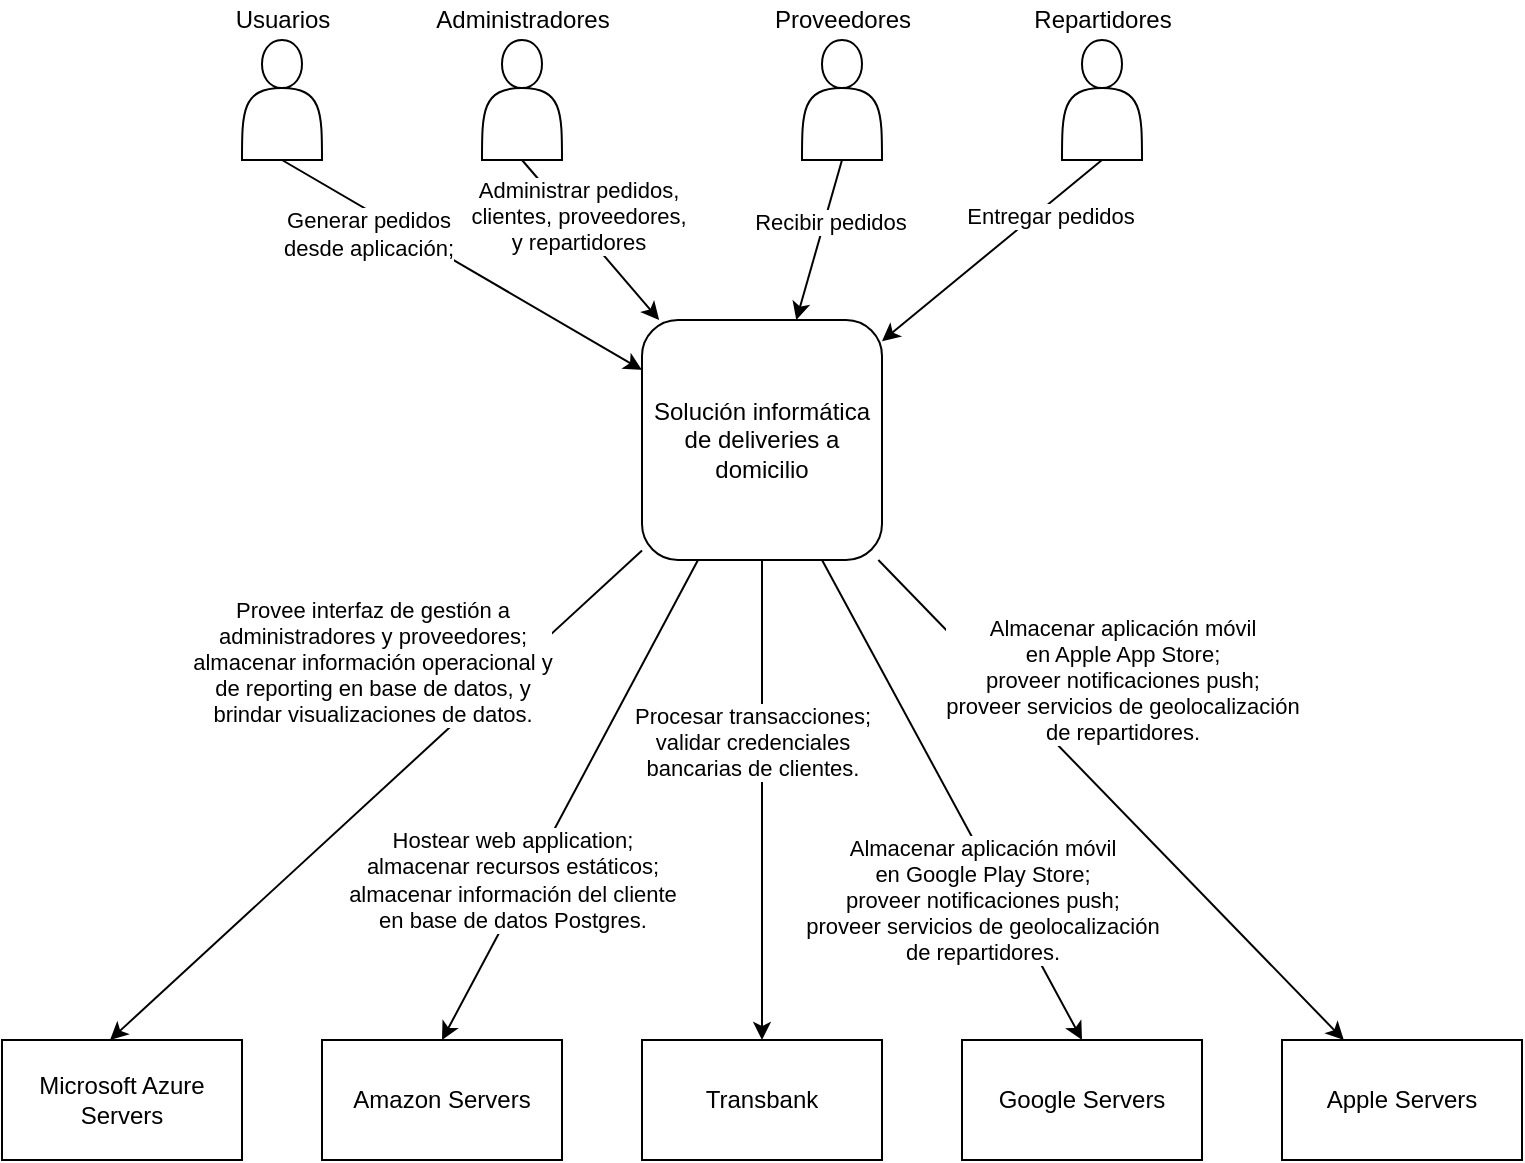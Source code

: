 <mxfile version="13.4.4" type="device"><diagram id="GzKwUkljcHJn_GW9W63E" name="Page-1"><mxGraphModel dx="1422" dy="763" grid="1" gridSize="10" guides="1" tooltips="1" connect="1" arrows="1" fold="1" page="1" pageScale="1" pageWidth="850" pageHeight="1100" math="0" shadow="0"><root><mxCell id="0"/><mxCell id="1" parent="0"/><mxCell id="7dAQcpi7cY9kjBb-29rN-7" style="rounded=0;orthogonalLoop=1;jettySize=auto;html=1;entryX=0.5;entryY=0;entryDx=0;entryDy=0;exitX=0.75;exitY=1;exitDx=0;exitDy=0;" edge="1" parent="1" source="7dAQcpi7cY9kjBb-29rN-1" target="7dAQcpi7cY9kjBb-29rN-4"><mxGeometry relative="1" as="geometry"><mxPoint x="-240" y="490" as="sourcePoint"/></mxGeometry></mxCell><mxCell id="7dAQcpi7cY9kjBb-29rN-32" value="&lt;div&gt;Almacenar aplicación móvil&lt;/div&gt;&lt;div&gt;en Google Play Store;&lt;br&gt;&lt;/div&gt;&lt;div&gt;proveer notificaciones push;&lt;/div&gt;&lt;div&gt;proveer servicios de geolocalización&lt;/div&gt;&lt;div&gt;de repartidores.&lt;/div&gt;" style="edgeLabel;html=1;align=center;verticalAlign=middle;resizable=0;points=[];" vertex="1" connectable="0" parent="7dAQcpi7cY9kjBb-29rN-7"><mxGeometry x="0.194" y="-3" relative="1" as="geometry"><mxPoint x="5" y="25.25" as="offset"/></mxGeometry></mxCell><mxCell id="7dAQcpi7cY9kjBb-29rN-30" style="edgeStyle=none;rounded=0;orthogonalLoop=1;jettySize=auto;html=1;strokeColor=#000000;" edge="1" parent="1" source="7dAQcpi7cY9kjBb-29rN-1" target="7dAQcpi7cY9kjBb-29rN-26"><mxGeometry relative="1" as="geometry"/></mxCell><mxCell id="7dAQcpi7cY9kjBb-29rN-31" value="&lt;div&gt;Almacenar aplicación móvil&lt;/div&gt;&lt;div&gt;en Apple App Store;&lt;/div&gt;proveer notificaciones push;&lt;br&gt;&lt;div&gt;proveer servicios de geolocalización&lt;/div&gt;&lt;div&gt;de repartidores.&lt;/div&gt;" style="edgeLabel;html=1;align=center;verticalAlign=middle;resizable=0;points=[];" vertex="1" connectable="0" parent="7dAQcpi7cY9kjBb-29rN-30"><mxGeometry x="0.208" y="-3" relative="1" as="geometry"><mxPoint x="-16.65" y="-87.1" as="offset"/></mxGeometry></mxCell><mxCell id="7dAQcpi7cY9kjBb-29rN-33" style="edgeStyle=none;rounded=0;orthogonalLoop=1;jettySize=auto;html=1;strokeColor=#000000;entryX=0.5;entryY=0;entryDx=0;entryDy=0;" edge="1" parent="1" source="7dAQcpi7cY9kjBb-29rN-1" target="7dAQcpi7cY9kjBb-29rN-14"><mxGeometry relative="1" as="geometry"/></mxCell><mxCell id="7dAQcpi7cY9kjBb-29rN-34" value="&lt;div&gt;Procesar transacciones;&lt;/div&gt;&lt;div&gt;validar credenciales&lt;br&gt;&lt;/div&gt;&lt;div&gt;bancarias de clientes.&lt;br&gt;&lt;/div&gt;" style="edgeLabel;html=1;align=center;verticalAlign=middle;resizable=0;points=[];" vertex="1" connectable="0" parent="7dAQcpi7cY9kjBb-29rN-33"><mxGeometry x="0.095" y="-2" relative="1" as="geometry"><mxPoint x="-3" y="-41" as="offset"/></mxGeometry></mxCell><mxCell id="7dAQcpi7cY9kjBb-29rN-35" style="edgeStyle=none;rounded=0;orthogonalLoop=1;jettySize=auto;html=1;entryX=0.5;entryY=0;entryDx=0;entryDy=0;strokeColor=#000000;" edge="1" parent="1" source="7dAQcpi7cY9kjBb-29rN-1" target="7dAQcpi7cY9kjBb-29rN-21"><mxGeometry relative="1" as="geometry"/></mxCell><mxCell id="7dAQcpi7cY9kjBb-29rN-36" value="&lt;div&gt;Hostear web application;&lt;/div&gt;&lt;div&gt;almacenar recursos estáticos;&lt;/div&gt;&lt;div&gt;almacenar información del cliente&lt;/div&gt;&lt;div&gt;en base de datos Postgres.&lt;br&gt;&lt;/div&gt;" style="edgeLabel;html=1;align=center;verticalAlign=middle;resizable=0;points=[];" vertex="1" connectable="0" parent="7dAQcpi7cY9kjBb-29rN-35"><mxGeometry x="0.089" y="-1" relative="1" as="geometry"><mxPoint x="-22.47" y="29.88" as="offset"/></mxGeometry></mxCell><mxCell id="7dAQcpi7cY9kjBb-29rN-42" style="edgeStyle=none;rounded=0;orthogonalLoop=1;jettySize=auto;html=1;entryX=0.45;entryY=0;entryDx=0;entryDy=0;entryPerimeter=0;strokeColor=#000000;" edge="1" parent="1" source="7dAQcpi7cY9kjBb-29rN-1" target="7dAQcpi7cY9kjBb-29rN-41"><mxGeometry relative="1" as="geometry"/></mxCell><mxCell id="7dAQcpi7cY9kjBb-29rN-43" value="&lt;div&gt;Provee interfaz de gestión a&lt;/div&gt;&lt;div&gt;administradores y proveedores;&lt;/div&gt;&lt;div&gt;almacenar información operacional y&lt;/div&gt;&lt;div&gt;de reporting en base de datos, y &lt;br&gt;&lt;/div&gt;&lt;div&gt;brindar visualizaciones de datos.&lt;/div&gt;" style="edgeLabel;html=1;align=center;verticalAlign=middle;resizable=0;points=[];" vertex="1" connectable="0" parent="7dAQcpi7cY9kjBb-29rN-42"><mxGeometry x="0.147" y="-1" relative="1" as="geometry"><mxPoint x="18" y="-84.65" as="offset"/></mxGeometry></mxCell><mxCell id="7dAQcpi7cY9kjBb-29rN-1" value="Solución informática de deliveries a domicilio" style="rounded=1;whiteSpace=wrap;html=1;" vertex="1" parent="1"><mxGeometry x="360" y="280" width="120" height="120" as="geometry"/></mxCell><mxCell id="7dAQcpi7cY9kjBb-29rN-10" style="edgeStyle=none;rounded=0;orthogonalLoop=1;jettySize=auto;html=1;exitX=0.5;exitY=1;exitDx=0;exitDy=0;strokeColor=#000000;" edge="1" parent="1" source="7dAQcpi7cY9kjBb-29rN-2" target="7dAQcpi7cY9kjBb-29rN-1"><mxGeometry relative="1" as="geometry"/></mxCell><mxCell id="7dAQcpi7cY9kjBb-29rN-45" value="&lt;div&gt;Administrar pedidos,&lt;/div&gt;&lt;div&gt;clientes, proveedores,&lt;/div&gt;&lt;div&gt;y repartidores&lt;br&gt;&lt;/div&gt;" style="edgeLabel;html=1;align=center;verticalAlign=middle;resizable=0;points=[];" vertex="1" connectable="0" parent="7dAQcpi7cY9kjBb-29rN-10"><mxGeometry x="-0.273" y="3" relative="1" as="geometry"><mxPoint as="offset"/></mxGeometry></mxCell><mxCell id="7dAQcpi7cY9kjBb-29rN-2" value="" style="shape=actor;whiteSpace=wrap;html=1;" vertex="1" parent="1"><mxGeometry x="280" y="140" width="40" height="60" as="geometry"/></mxCell><mxCell id="7dAQcpi7cY9kjBb-29rN-11" style="edgeStyle=none;rounded=0;orthogonalLoop=1;jettySize=auto;html=1;exitX=0.5;exitY=1;exitDx=0;exitDy=0;strokeColor=#000000;" edge="1" parent="1" source="7dAQcpi7cY9kjBb-29rN-3" target="7dAQcpi7cY9kjBb-29rN-1"><mxGeometry relative="1" as="geometry"><mxPoint x="420" y="280" as="targetPoint"/></mxGeometry></mxCell><mxCell id="7dAQcpi7cY9kjBb-29rN-46" value="&lt;div&gt;Recibir pedidos&lt;br&gt;&lt;/div&gt;" style="edgeLabel;html=1;align=center;verticalAlign=middle;resizable=0;points=[];" vertex="1" connectable="0" parent="7dAQcpi7cY9kjBb-29rN-11"><mxGeometry x="-0.26" y="2" relative="1" as="geometry"><mxPoint as="offset"/></mxGeometry></mxCell><mxCell id="7dAQcpi7cY9kjBb-29rN-3" value="" style="shape=actor;whiteSpace=wrap;html=1;" vertex="1" parent="1"><mxGeometry x="440" y="140" width="40" height="60" as="geometry"/></mxCell><mxCell id="2" value="Usuarios" style="text;html=1;align=center;verticalAlign=middle;resizable=0;points=[];autosize=1;" vertex="1" parent="1"><mxGeometry x="145" y="120" width="70" height="20" as="geometry"/></mxCell><mxCell id="7dAQcpi7cY9kjBb-29rN-4" value="Google Servers" style="rounded=0;whiteSpace=wrap;html=1;" vertex="1" parent="1"><mxGeometry x="520" y="640" width="120" height="60" as="geometry"/></mxCell><mxCell id="7dAQcpi7cY9kjBb-29rN-14" value="Transbank" style="rounded=0;whiteSpace=wrap;html=1;" vertex="1" parent="1"><mxGeometry x="360" y="640" width="120" height="60" as="geometry"/></mxCell><mxCell id="7dAQcpi7cY9kjBb-29rN-16" style="edgeStyle=none;rounded=0;orthogonalLoop=1;jettySize=auto;html=1;strokeColor=#000000;exitX=0.5;exitY=1;exitDx=0;exitDy=0;" edge="1" parent="1" source="7dAQcpi7cY9kjBb-29rN-15" target="7dAQcpi7cY9kjBb-29rN-1"><mxGeometry relative="1" as="geometry"/></mxCell><mxCell id="7dAQcpi7cY9kjBb-29rN-47" value="Entregar pedidos" style="edgeLabel;html=1;align=center;verticalAlign=middle;resizable=0;points=[];" vertex="1" connectable="0" parent="7dAQcpi7cY9kjBb-29rN-16"><mxGeometry x="-0.458" y="4" relative="1" as="geometry"><mxPoint x="1" as="offset"/></mxGeometry></mxCell><mxCell id="7dAQcpi7cY9kjBb-29rN-15" value="" style="shape=actor;whiteSpace=wrap;html=1;" vertex="1" parent="1"><mxGeometry x="570" y="140" width="40" height="60" as="geometry"/></mxCell><mxCell id="7dAQcpi7cY9kjBb-29rN-19" style="edgeStyle=none;rounded=0;orthogonalLoop=1;jettySize=auto;html=1;strokeColor=#000000;exitX=0.5;exitY=1;exitDx=0;exitDy=0;" edge="1" parent="1" source="7dAQcpi7cY9kjBb-29rN-17" target="7dAQcpi7cY9kjBb-29rN-1"><mxGeometry relative="1" as="geometry"/></mxCell><mxCell id="7dAQcpi7cY9kjBb-29rN-44" value="&lt;div&gt;Generar pedidos&lt;/div&gt;&lt;div&gt;desde aplicación;&lt;br&gt;&lt;/div&gt;" style="edgeLabel;html=1;align=center;verticalAlign=middle;resizable=0;points=[];" vertex="1" connectable="0" parent="7dAQcpi7cY9kjBb-29rN-19"><mxGeometry x="-0.193" y="-4" relative="1" as="geometry"><mxPoint x="-28.01" y="-8.57" as="offset"/></mxGeometry></mxCell><mxCell id="7dAQcpi7cY9kjBb-29rN-17" value="" style="shape=actor;whiteSpace=wrap;html=1;" vertex="1" parent="1"><mxGeometry x="160" y="140" width="40" height="60" as="geometry"/></mxCell><mxCell id="7dAQcpi7cY9kjBb-29rN-21" value="Amazon Servers" style="rounded=0;whiteSpace=wrap;html=1;" vertex="1" parent="1"><mxGeometry x="200" y="640" width="120" height="60" as="geometry"/></mxCell><mxCell id="7dAQcpi7cY9kjBb-29rN-26" value="Apple Servers" style="rounded=0;whiteSpace=wrap;html=1;" vertex="1" parent="1"><mxGeometry x="680" y="640" width="120" height="60" as="geometry"/></mxCell><mxCell id="7dAQcpi7cY9kjBb-29rN-38" value="Administradores" style="text;html=1;align=center;verticalAlign=middle;resizable=0;points=[];autosize=1;" vertex="1" parent="1"><mxGeometry x="245" y="120" width="110" height="20" as="geometry"/></mxCell><mxCell id="7dAQcpi7cY9kjBb-29rN-39" value="Repartidores" style="text;html=1;align=center;verticalAlign=middle;resizable=0;points=[];autosize=1;" vertex="1" parent="1"><mxGeometry x="545" y="120" width="90" height="20" as="geometry"/></mxCell><mxCell id="7dAQcpi7cY9kjBb-29rN-40" value="Proveedores" style="text;html=1;align=center;verticalAlign=middle;resizable=0;points=[];autosize=1;" vertex="1" parent="1"><mxGeometry x="415" y="120" width="90" height="20" as="geometry"/></mxCell><mxCell id="7dAQcpi7cY9kjBb-29rN-41" value="Microsoft Azure Servers" style="rounded=0;whiteSpace=wrap;html=1;" vertex="1" parent="1"><mxGeometry x="40" y="640" width="120" height="60" as="geometry"/></mxCell></root></mxGraphModel></diagram></mxfile>